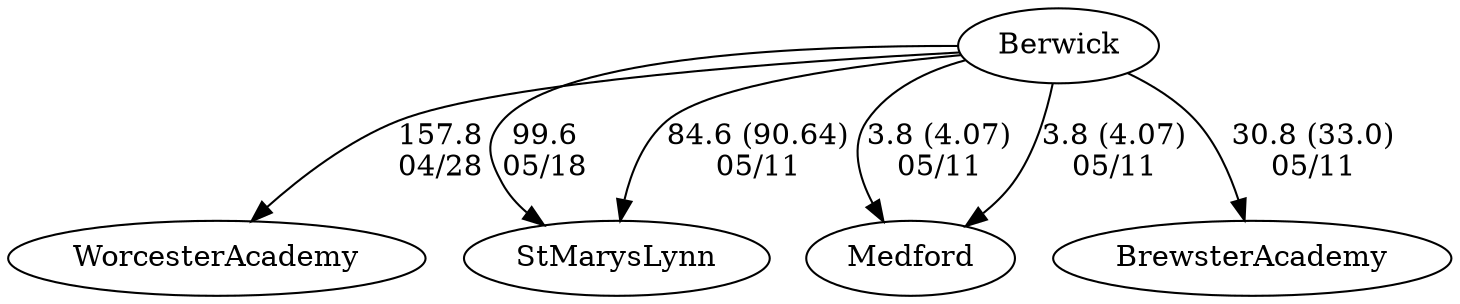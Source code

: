 digraph boys3foursBerwick {WorcesterAcademy [URL="boys3foursBerwickWorcesterAcademy.html"];StMarysLynn [URL="boys3foursBerwickStMarysLynn.html"];Berwick [URL="boys3foursBerwickBerwick.html"];Medford [URL="boys3foursBerwickMedford.html"];BrewsterAcademy [URL="boys3foursBerwickBrewsterAcademy.html"];Berwick -> Medford[label="3.8 (4.07)
05/11", weight="97", tooltip="NEIRA, Medford High School and Berwick Academy			
Distance: 1400 Conditions: extremely chop for the race. Current increased throughout the day; pushing boats to starboard. Because of the wind, we started all races via floating, quick starts Comments: Thank you to Berwick Academy for coming down and racing!
None", URL="https://www.row2k.com/results/resultspage.cfm?UID=BAA317D9E8DD93E01874D25E90000546&cat=1", random="random"]; 
Berwick -> StMarysLynn[label="99.6
05/18", weight="1", tooltip="NEIRA Boys & Girls Fours,Berwick Academy vs. St. Mary's Lynn			
Distance: 1500 Conditions: All raced with the incoming tide. Flat water with a slight head wind in the second 750 of the race. Comments: Racing order was: Boys 3V event, Girls 1V event, Boys 1V, Boys 2V, Girls Novice, Varsity mixed 4, Novice Mixed 4.
The results for the varsity mixed 4 can be found in the Girl's Third boat event and novice mixed 4 in the Girl's Fourth boat event.
Thank you to St. Mary's for making the trip up to Maine!
None", URL="https://www.row2k.com/results/resultspage.cfm?UID=94A925569336F87751988FD40576C366&cat=5", random="random"]; 
Berwick -> Medford[label="3.8 (4.07)
05/11", weight="97", tooltip="NEIRA Boys & Girls Fours,Brewster, Berwick, Thayer, St Mary's, Medford			
Distance: 1400 Conditions: Cross winds, with gust up to 19 mph's. All races were floating starts. Comments: All times reflected are from their respective heats. Thayer didn't have a GV is a true 2V, so they were entered as such.
None", URL="https://www.row2k.com/results/resultspage.cfm?UID=6B42F00B9C36E071AAB9D6063008D7F1&cat=5", random="random"]; 
Berwick -> BrewsterAcademy[label="30.8 (33.0)
05/11", weight="70", tooltip="NEIRA Boys & Girls Fours,Brewster, Berwick, Thayer, St Mary's, Medford			
Distance: 1400 Conditions: Cross winds, with gust up to 19 mph's. All races were floating starts. Comments: All times reflected are from their respective heats. Thayer didn't have a GV is a true 2V, so they were entered as such.
None", URL="https://www.row2k.com/results/resultspage.cfm?UID=6B42F00B9C36E071AAB9D6063008D7F1&cat=5", random="random"]; 
Berwick -> StMarysLynn[label="84.6 (90.64)
05/11", weight="16", tooltip="NEIRA Boys & Girls Fours,Brewster, Berwick, Thayer, St Mary's, Medford			
Distance: 1400 Conditions: Cross winds, with gust up to 19 mph's. All races were floating starts. Comments: All times reflected are from their respective heats. Thayer didn't have a GV is a true 2V, so they were entered as such.
None", URL="https://www.row2k.com/results/resultspage.cfm?UID=6B42F00B9C36E071AAB9D6063008D7F1&cat=5", random="random"]; 
Berwick -> WorcesterAcademy[label="157.8
04/28", weight="-57", tooltip="NEIRA Boys & Girls Fours,Worcester Academy vs Bancroft School, Berwick Academy and Derryfield School			
Distance: 1500 m Conditions: All races experienced a tailwind of approximately 8-10 mph and light chop. Comments: Race order was B1V, G1V, B2V, B3V, BN1/GN1. Notes: In G1V race, Derryfield 2V raced as Derryfield B. In B3 race, Berwick 4V raced as Berwick B. A novice race has been recorded under the B4V event and consisted of Berwick BN1, Derryfield GN1 and Worcester Academy GN1.
None", URL="https://www.row2k.com/results/resultspage.cfm?UID=81067D27DF71795C160BB3CEFD091670&cat=5", random="random"]}